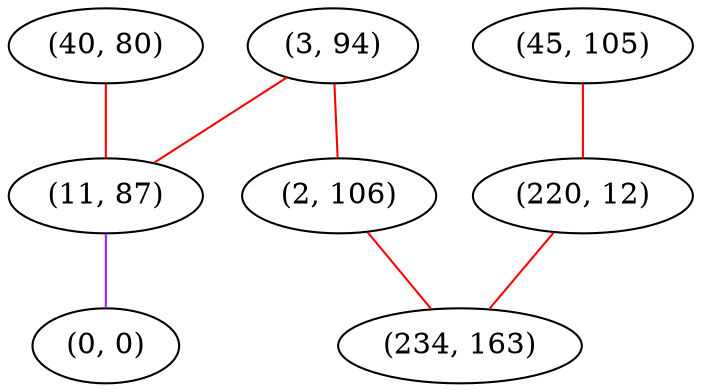 graph "" {
"(40, 80)";
"(3, 94)";
"(2, 106)";
"(11, 87)";
"(0, 0)";
"(45, 105)";
"(220, 12)";
"(234, 163)";
"(40, 80)" -- "(11, 87)"  [color=red, key=0, weight=1];
"(3, 94)" -- "(11, 87)"  [color=red, key=0, weight=1];
"(3, 94)" -- "(2, 106)"  [color=red, key=0, weight=1];
"(2, 106)" -- "(234, 163)"  [color=red, key=0, weight=1];
"(11, 87)" -- "(0, 0)"  [color=purple, key=0, weight=4];
"(45, 105)" -- "(220, 12)"  [color=red, key=0, weight=1];
"(220, 12)" -- "(234, 163)"  [color=red, key=0, weight=1];
}
